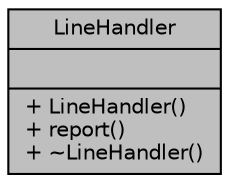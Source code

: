 digraph "LineHandler"
{
  edge [fontname="Helvetica",fontsize="10",labelfontname="Helvetica",labelfontsize="10"];
  node [fontname="Helvetica",fontsize="10",shape=record];
  Node8 [label="{LineHandler\n||+ LineHandler()\l+ report()\l+ ~LineHandler()\l}",height=0.2,width=0.4,color="black", fillcolor="grey75", style="filled", fontcolor="black"];
}

